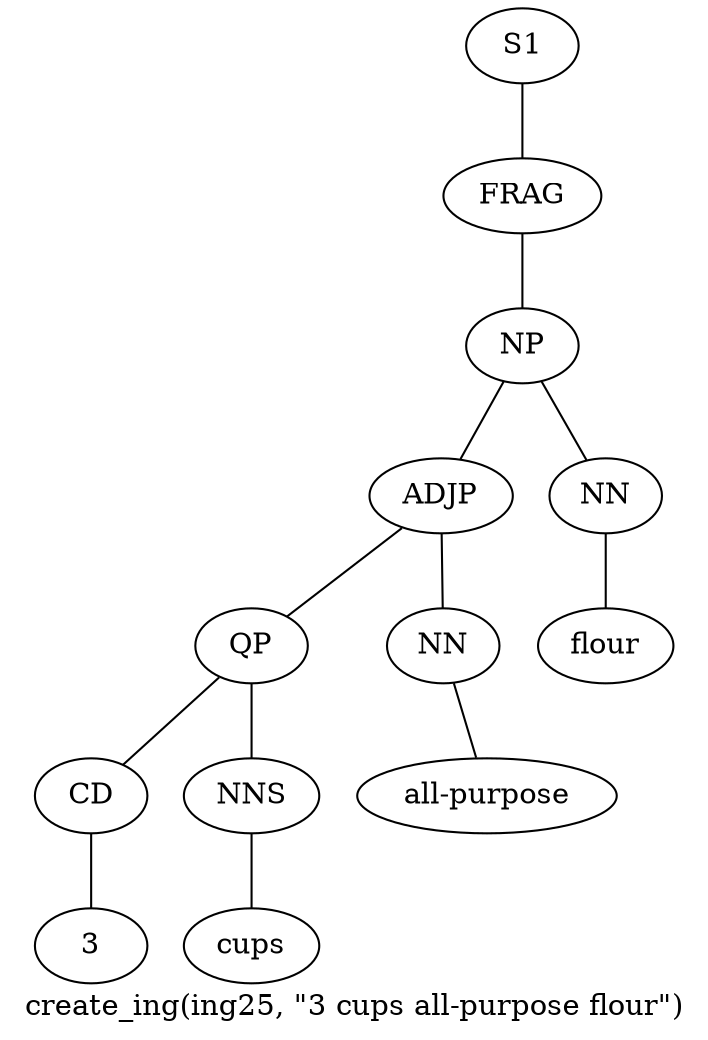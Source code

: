 graph SyntaxGraph {
	label = "create_ing(ing25, \"3 cups all-purpose flour\")";
	Node0 [label="S1"];
	Node1 [label="FRAG"];
	Node2 [label="NP"];
	Node3 [label="ADJP"];
	Node4 [label="QP"];
	Node5 [label="CD"];
	Node6 [label="3"];
	Node7 [label="NNS"];
	Node8 [label="cups"];
	Node9 [label="NN"];
	Node10 [label="all-purpose"];
	Node11 [label="NN"];
	Node12 [label="flour"];

	Node0 -- Node1;
	Node1 -- Node2;
	Node2 -- Node3;
	Node2 -- Node11;
	Node3 -- Node4;
	Node3 -- Node9;
	Node4 -- Node5;
	Node4 -- Node7;
	Node5 -- Node6;
	Node7 -- Node8;
	Node9 -- Node10;
	Node11 -- Node12;
}